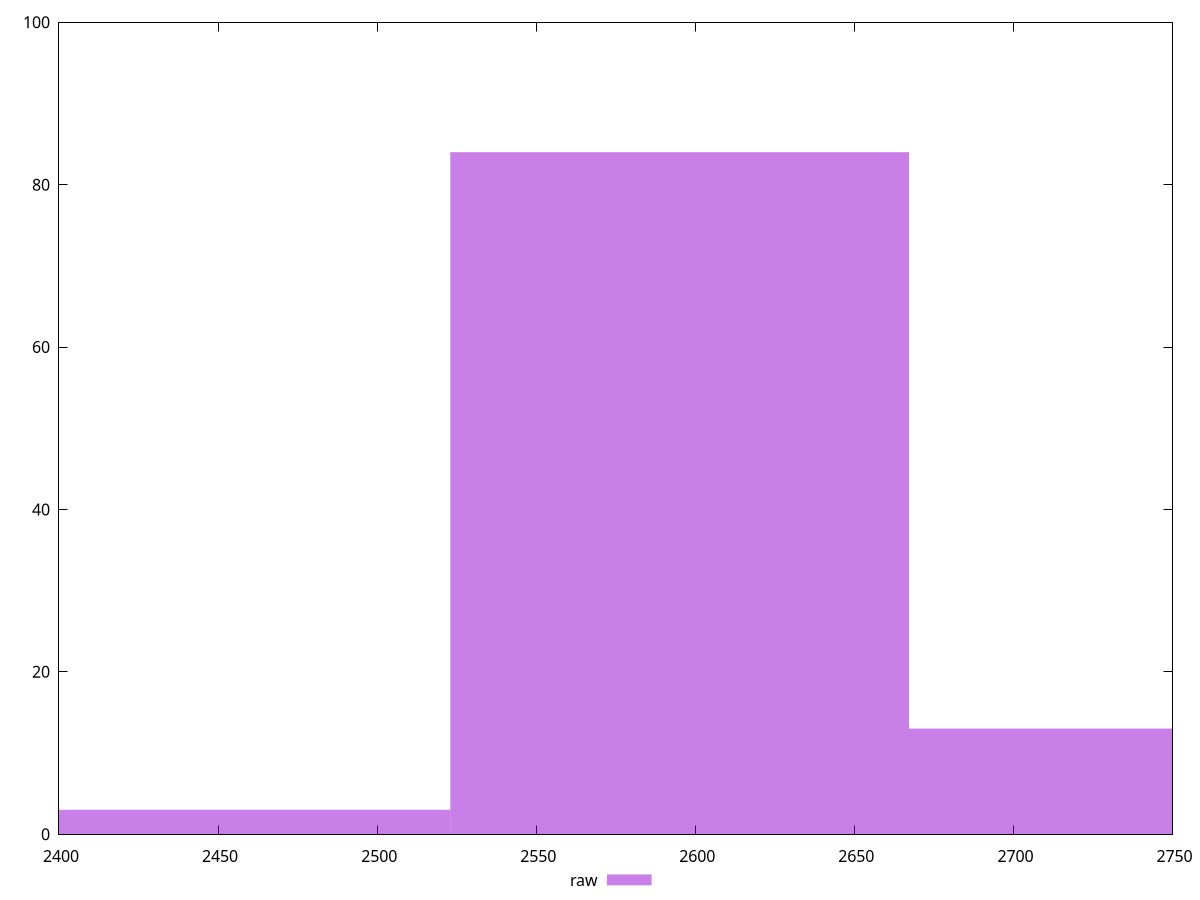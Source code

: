 reset

$raw <<EOF
2450.9215299010566 3
2595.0933846011185 84
2739.265239301181 13
EOF

set key outside below
set boxwidth 144.17185470006214
set xrange [2400:2750]
set yrange [0:100]
set trange [0:100]
set style fill transparent solid 0.5 noborder
set terminal svg size 640, 490 enhanced background rgb 'white'
set output "report_00026_2021-02-22T21:38:55.199Z/uses-text-compression/samples/pages+cached+noadtech+nomedia/raw/histogram.svg"

plot $raw title "raw" with boxes

reset

